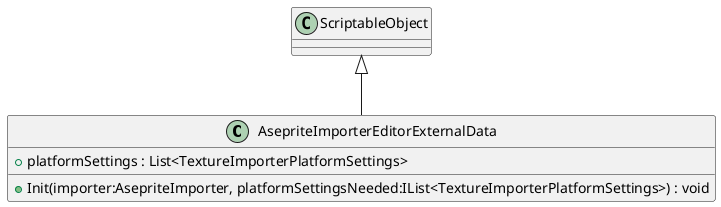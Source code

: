 @startuml
class AsepriteImporterEditorExternalData {
    + platformSettings : List<TextureImporterPlatformSettings>
    + Init(importer:AsepriteImporter, platformSettingsNeeded:IList<TextureImporterPlatformSettings>) : void
}
ScriptableObject <|-- AsepriteImporterEditorExternalData
@enduml
